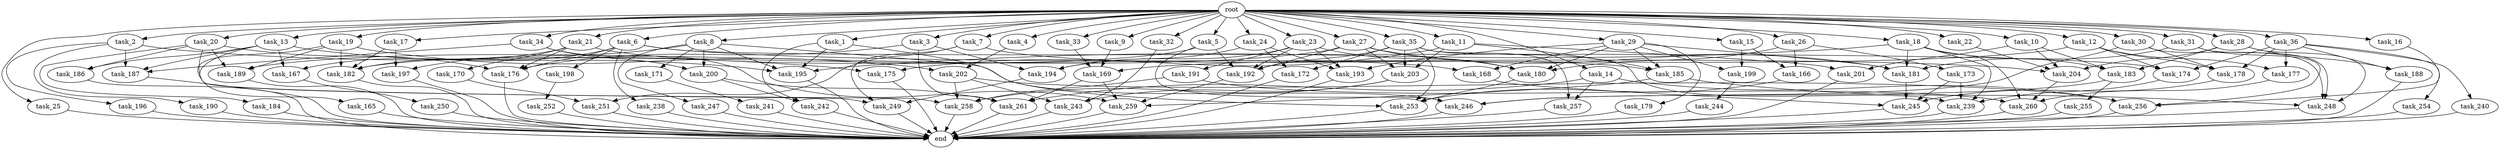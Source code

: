 digraph G {
  root [size="0.000000"];
  task_1 [size="10.240000"];
  task_2 [size="10.240000"];
  task_3 [size="10.240000"];
  task_4 [size="10.240000"];
  task_5 [size="10.240000"];
  task_6 [size="10.240000"];
  task_7 [size="10.240000"];
  task_8 [size="10.240000"];
  task_9 [size="10.240000"];
  task_10 [size="10.240000"];
  task_11 [size="10.240000"];
  task_12 [size="10.240000"];
  task_13 [size="10.240000"];
  task_14 [size="10.240000"];
  task_15 [size="10.240000"];
  task_16 [size="10.240000"];
  task_17 [size="10.240000"];
  task_18 [size="10.240000"];
  task_19 [size="10.240000"];
  task_20 [size="10.240000"];
  task_21 [size="10.240000"];
  task_22 [size="10.240000"];
  task_23 [size="10.240000"];
  task_24 [size="10.240000"];
  task_25 [size="10.240000"];
  task_26 [size="10.240000"];
  task_27 [size="10.240000"];
  task_28 [size="10.240000"];
  task_29 [size="10.240000"];
  task_30 [size="10.240000"];
  task_31 [size="10.240000"];
  task_32 [size="10.240000"];
  task_33 [size="10.240000"];
  task_34 [size="10.240000"];
  task_35 [size="10.240000"];
  task_36 [size="10.240000"];
  task_165 [size="773094113.280000"];
  task_166 [size="5841155522.560000"];
  task_167 [size="2147483648.000000"];
  task_168 [size="6270652252.160000"];
  task_169 [size="4209067950.080000"];
  task_170 [size="773094113.280000"];
  task_171 [size="8589934592.000000"];
  task_172 [size="17179869184.000000"];
  task_173 [size="5497558138.880000"];
  task_174 [size="7129645711.360001"];
  task_175 [size="9706626088.960001"];
  task_176 [size="6528350289.920000"];
  task_177 [size="2920577761.280000"];
  task_178 [size="5068061409.280000"];
  task_179 [size="5497558138.880000"];
  task_180 [size="14431090114.559999"];
  task_181 [size="18640158064.639999"];
  task_182 [size="5669356830.720000"];
  task_183 [size="15204184227.840000"];
  task_184 [size="773094113.280000"];
  task_185 [size="16492674416.639999"];
  task_186 [size="2147483648.000000"];
  task_187 [size="7730941132.800000"];
  task_188 [size="7645041786.880000"];
  task_189 [size="1889785610.240000"];
  task_190 [size="4209067950.080000"];
  task_191 [size="3092376453.120000"];
  task_192 [size="12369505812.480000"];
  task_193 [size="17179869184.000000"];
  task_194 [size="12455405158.400000"];
  task_195 [size="16320875724.800001"];
  task_196 [size="4209067950.080000"];
  task_197 [size="8933531975.680000"];
  task_198 [size="4209067950.080000"];
  task_199 [size="5841155522.560000"];
  task_200 [size="10737418240.000000"];
  task_201 [size="10995116277.760000"];
  task_202 [size="2147483648.000000"];
  task_203 [size="14431090114.559999"];
  task_204 [size="22162031247.360001"];
  task_238 [size="4209067950.080000"];
  task_239 [size="22162031247.360001"];
  task_240 [size="2147483648.000000"];
  task_241 [size="5497558138.880000"];
  task_242 [size="10737418240.000000"];
  task_243 [size="13228499271.680000"];
  task_244 [size="773094113.280000"];
  task_245 [size="16234976378.880001"];
  task_246 [size="16578573762.559999"];
  task_247 [size="8589934592.000000"];
  task_248 [size="19327352832.000000"];
  task_249 [size="7215545057.280000"];
  task_250 [size="8589934592.000000"];
  task_251 [size="7645041786.880000"];
  task_252 [size="343597383.680000"];
  task_253 [size="17609365913.599998"];
  task_254 [size="2147483648.000000"];
  task_255 [size="5497558138.880000"];
  task_256 [size="19069654794.240002"];
  task_257 [size="14087492730.880001"];
  task_258 [size="15633680957.440001"];
  task_259 [size="10823317585.920000"];
  task_260 [size="17265768529.920002"];
  task_261 [size="16234976378.880001"];
  end [size="0.000000"];

  root -> task_1 [size="1.000000"];
  root -> task_2 [size="1.000000"];
  root -> task_3 [size="1.000000"];
  root -> task_4 [size="1.000000"];
  root -> task_5 [size="1.000000"];
  root -> task_6 [size="1.000000"];
  root -> task_7 [size="1.000000"];
  root -> task_8 [size="1.000000"];
  root -> task_9 [size="1.000000"];
  root -> task_10 [size="1.000000"];
  root -> task_11 [size="1.000000"];
  root -> task_12 [size="1.000000"];
  root -> task_13 [size="1.000000"];
  root -> task_14 [size="1.000000"];
  root -> task_15 [size="1.000000"];
  root -> task_16 [size="1.000000"];
  root -> task_17 [size="1.000000"];
  root -> task_18 [size="1.000000"];
  root -> task_19 [size="1.000000"];
  root -> task_20 [size="1.000000"];
  root -> task_21 [size="1.000000"];
  root -> task_22 [size="1.000000"];
  root -> task_23 [size="1.000000"];
  root -> task_24 [size="1.000000"];
  root -> task_25 [size="1.000000"];
  root -> task_26 [size="1.000000"];
  root -> task_27 [size="1.000000"];
  root -> task_28 [size="1.000000"];
  root -> task_29 [size="1.000000"];
  root -> task_30 [size="1.000000"];
  root -> task_31 [size="1.000000"];
  root -> task_32 [size="1.000000"];
  root -> task_33 [size="1.000000"];
  root -> task_34 [size="1.000000"];
  root -> task_35 [size="1.000000"];
  root -> task_36 [size="1.000000"];
  task_1 -> task_195 [size="209715200.000000"];
  task_1 -> task_242 [size="209715200.000000"];
  task_1 -> task_253 [size="209715200.000000"];
  task_2 -> task_175 [size="411041792.000000"];
  task_2 -> task_187 [size="411041792.000000"];
  task_2 -> task_190 [size="411041792.000000"];
  task_2 -> task_196 [size="411041792.000000"];
  task_3 -> task_176 [size="75497472.000000"];
  task_3 -> task_194 [size="75497472.000000"];
  task_3 -> task_261 [size="75497472.000000"];
  task_4 -> task_202 [size="134217728.000000"];
  task_5 -> task_182 [size="33554432.000000"];
  task_5 -> task_192 [size="33554432.000000"];
  task_5 -> task_246 [size="33554432.000000"];
  task_6 -> task_174 [size="411041792.000000"];
  task_6 -> task_176 [size="411041792.000000"];
  task_6 -> task_182 [size="411041792.000000"];
  task_6 -> task_198 [size="411041792.000000"];
  task_6 -> task_204 [size="411041792.000000"];
  task_6 -> task_238 [size="411041792.000000"];
  task_7 -> task_185 [size="536870912.000000"];
  task_7 -> task_249 [size="536870912.000000"];
  task_7 -> task_251 [size="536870912.000000"];
  task_8 -> task_171 [size="838860800.000000"];
  task_8 -> task_195 [size="838860800.000000"];
  task_8 -> task_197 [size="838860800.000000"];
  task_8 -> task_200 [size="838860800.000000"];
  task_8 -> task_246 [size="838860800.000000"];
  task_8 -> task_247 [size="838860800.000000"];
  task_9 -> task_169 [size="33554432.000000"];
  task_10 -> task_183 [size="536870912.000000"];
  task_10 -> task_201 [size="536870912.000000"];
  task_10 -> task_204 [size="536870912.000000"];
  task_11 -> task_175 [size="536870912.000000"];
  task_11 -> task_185 [size="536870912.000000"];
  task_11 -> task_201 [size="536870912.000000"];
  task_11 -> task_203 [size="536870912.000000"];
  task_12 -> task_169 [size="75497472.000000"];
  task_12 -> task_174 [size="75497472.000000"];
  task_12 -> task_177 [size="75497472.000000"];
  task_12 -> task_178 [size="75497472.000000"];
  task_13 -> task_167 [size="134217728.000000"];
  task_13 -> task_186 [size="134217728.000000"];
  task_13 -> task_187 [size="134217728.000000"];
  task_13 -> task_195 [size="134217728.000000"];
  task_13 -> task_249 [size="134217728.000000"];
  task_14 -> task_256 [size="536870912.000000"];
  task_14 -> task_257 [size="536870912.000000"];
  task_14 -> task_261 [size="536870912.000000"];
  task_15 -> task_166 [size="33554432.000000"];
  task_15 -> task_199 [size="33554432.000000"];
  task_16 -> task_256 [size="411041792.000000"];
  task_17 -> task_182 [size="33554432.000000"];
  task_17 -> task_197 [size="33554432.000000"];
  task_18 -> task_181 [size="411041792.000000"];
  task_18 -> task_183 [size="411041792.000000"];
  task_18 -> task_195 [size="411041792.000000"];
  task_18 -> task_239 [size="411041792.000000"];
  task_18 -> task_260 [size="411041792.000000"];
  task_19 -> task_165 [size="75497472.000000"];
  task_19 -> task_182 [size="75497472.000000"];
  task_19 -> task_189 [size="75497472.000000"];
  task_19 -> task_202 [size="75497472.000000"];
  task_20 -> task_176 [size="75497472.000000"];
  task_20 -> task_184 [size="75497472.000000"];
  task_20 -> task_186 [size="75497472.000000"];
  task_20 -> task_189 [size="75497472.000000"];
  task_20 -> task_258 [size="75497472.000000"];
  task_21 -> task_167 [size="75497472.000000"];
  task_21 -> task_168 [size="75497472.000000"];
  task_21 -> task_170 [size="75497472.000000"];
  task_21 -> task_176 [size="75497472.000000"];
  task_22 -> task_204 [size="679477248.000000"];
  task_23 -> task_180 [size="301989888.000000"];
  task_23 -> task_191 [size="301989888.000000"];
  task_23 -> task_192 [size="301989888.000000"];
  task_23 -> task_193 [size="301989888.000000"];
  task_23 -> task_194 [size="301989888.000000"];
  task_24 -> task_172 [size="838860800.000000"];
  task_24 -> task_193 [size="838860800.000000"];
  task_24 -> task_194 [size="838860800.000000"];
  task_25 -> end [size="1.000000"];
  task_26 -> task_166 [size="536870912.000000"];
  task_26 -> task_173 [size="536870912.000000"];
  task_26 -> task_180 [size="536870912.000000"];
  task_27 -> task_180 [size="33554432.000000"];
  task_27 -> task_181 [size="33554432.000000"];
  task_27 -> task_189 [size="33554432.000000"];
  task_27 -> task_192 [size="33554432.000000"];
  task_27 -> task_203 [size="33554432.000000"];
  task_28 -> task_183 [size="536870912.000000"];
  task_28 -> task_188 [size="536870912.000000"];
  task_28 -> task_204 [size="536870912.000000"];
  task_28 -> task_248 [size="536870912.000000"];
  task_29 -> task_168 [size="536870912.000000"];
  task_29 -> task_179 [size="536870912.000000"];
  task_29 -> task_180 [size="536870912.000000"];
  task_29 -> task_181 [size="536870912.000000"];
  task_29 -> task_185 [size="536870912.000000"];
  task_29 -> task_193 [size="536870912.000000"];
  task_29 -> task_199 [size="536870912.000000"];
  task_30 -> task_178 [size="209715200.000000"];
  task_30 -> task_246 [size="209715200.000000"];
  task_30 -> task_248 [size="209715200.000000"];
  task_31 -> task_181 [size="838860800.000000"];
  task_31 -> task_248 [size="838860800.000000"];
  task_31 -> task_256 [size="838860800.000000"];
  task_32 -> task_243 [size="679477248.000000"];
  task_33 -> task_169 [size="301989888.000000"];
  task_34 -> task_187 [size="209715200.000000"];
  task_34 -> task_200 [size="209715200.000000"];
  task_34 -> task_259 [size="209715200.000000"];
  task_35 -> task_172 [size="838860800.000000"];
  task_35 -> task_192 [size="838860800.000000"];
  task_35 -> task_203 [size="838860800.000000"];
  task_35 -> task_239 [size="838860800.000000"];
  task_35 -> task_253 [size="838860800.000000"];
  task_35 -> task_257 [size="838860800.000000"];
  task_36 -> task_174 [size="209715200.000000"];
  task_36 -> task_177 [size="209715200.000000"];
  task_36 -> task_178 [size="209715200.000000"];
  task_36 -> task_188 [size="209715200.000000"];
  task_36 -> task_240 [size="209715200.000000"];
  task_36 -> task_254 [size="209715200.000000"];
  task_165 -> end [size="1.000000"];
  task_166 -> task_253 [size="536870912.000000"];
  task_167 -> task_250 [size="838860800.000000"];
  task_168 -> task_245 [size="33554432.000000"];
  task_169 -> task_259 [size="134217728.000000"];
  task_169 -> task_261 [size="134217728.000000"];
  task_170 -> task_251 [size="209715200.000000"];
  task_171 -> task_241 [size="536870912.000000"];
  task_172 -> end [size="1.000000"];
  task_173 -> task_239 [size="838860800.000000"];
  task_173 -> task_245 [size="838860800.000000"];
  task_174 -> task_239 [size="75497472.000000"];
  task_175 -> end [size="1.000000"];
  task_176 -> end [size="1.000000"];
  task_177 -> task_260 [size="134217728.000000"];
  task_178 -> task_245 [size="679477248.000000"];
  task_179 -> end [size="1.000000"];
  task_180 -> task_253 [size="134217728.000000"];
  task_181 -> task_245 [size="33554432.000000"];
  task_182 -> end [size="1.000000"];
  task_183 -> task_246 [size="536870912.000000"];
  task_183 -> task_255 [size="536870912.000000"];
  task_184 -> end [size="1.000000"];
  task_185 -> task_248 [size="301989888.000000"];
  task_185 -> task_259 [size="301989888.000000"];
  task_186 -> end [size="1.000000"];
  task_187 -> end [size="1.000000"];
  task_188 -> end [size="1.000000"];
  task_189 -> end [size="1.000000"];
  task_190 -> end [size="1.000000"];
  task_191 -> task_258 [size="838860800.000000"];
  task_191 -> task_260 [size="838860800.000000"];
  task_192 -> task_259 [size="411041792.000000"];
  task_193 -> end [size="1.000000"];
  task_194 -> task_249 [size="33554432.000000"];
  task_195 -> end [size="1.000000"];
  task_196 -> end [size="1.000000"];
  task_197 -> end [size="1.000000"];
  task_198 -> task_252 [size="33554432.000000"];
  task_199 -> task_244 [size="75497472.000000"];
  task_200 -> task_242 [size="838860800.000000"];
  task_200 -> task_261 [size="838860800.000000"];
  task_201 -> end [size="1.000000"];
  task_202 -> task_243 [size="75497472.000000"];
  task_202 -> task_256 [size="75497472.000000"];
  task_202 -> task_258 [size="75497472.000000"];
  task_203 -> task_243 [size="536870912.000000"];
  task_203 -> task_258 [size="536870912.000000"];
  task_204 -> task_260 [size="301989888.000000"];
  task_238 -> end [size="1.000000"];
  task_239 -> end [size="1.000000"];
  task_240 -> end [size="1.000000"];
  task_241 -> end [size="1.000000"];
  task_242 -> end [size="1.000000"];
  task_243 -> end [size="1.000000"];
  task_244 -> end [size="1.000000"];
  task_245 -> end [size="1.000000"];
  task_246 -> end [size="1.000000"];
  task_247 -> end [size="1.000000"];
  task_248 -> end [size="1.000000"];
  task_249 -> end [size="1.000000"];
  task_250 -> end [size="1.000000"];
  task_251 -> end [size="1.000000"];
  task_252 -> end [size="1.000000"];
  task_253 -> end [size="1.000000"];
  task_254 -> end [size="1.000000"];
  task_255 -> end [size="1.000000"];
  task_256 -> end [size="1.000000"];
  task_257 -> end [size="1.000000"];
  task_258 -> end [size="1.000000"];
  task_259 -> end [size="1.000000"];
  task_260 -> end [size="1.000000"];
  task_261 -> end [size="1.000000"];
}

